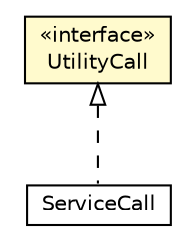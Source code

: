 #!/usr/local/bin/dot
#
# Class diagram 
# Generated by UMLGraph version R5_6-24-gf6e263 (http://www.umlgraph.org/)
#

digraph G {
	edge [fontname="Helvetica",fontsize=10,labelfontname="Helvetica",labelfontsize=10];
	node [fontname="Helvetica",fontsize=10,shape=plaintext];
	nodesep=0.25;
	ranksep=0.5;
	// org.universAAL.middleware.bus.model.matchable.UtilityCall
	c400100 [label=<<table title="org.universAAL.middleware.bus.model.matchable.UtilityCall" border="0" cellborder="1" cellspacing="0" cellpadding="2" port="p" bgcolor="lemonChiffon" href="./UtilityCall.html">
		<tr><td><table border="0" cellspacing="0" cellpadding="1">
<tr><td align="center" balign="center"> &#171;interface&#187; </td></tr>
<tr><td align="center" balign="center"> UtilityCall </td></tr>
		</table></td></tr>
		</table>>, URL="./UtilityCall.html", fontname="Helvetica", fontcolor="black", fontsize=10.0];
	// org.universAAL.middleware.service.ServiceCall
	c400158 [label=<<table title="org.universAAL.middleware.service.ServiceCall" border="0" cellborder="1" cellspacing="0" cellpadding="2" port="p" href="../../../service/ServiceCall.html">
		<tr><td><table border="0" cellspacing="0" cellpadding="1">
<tr><td align="center" balign="center"> ServiceCall </td></tr>
		</table></td></tr>
		</table>>, URL="../../../service/ServiceCall.html", fontname="Helvetica", fontcolor="black", fontsize=10.0];
	//org.universAAL.middleware.service.ServiceCall implements org.universAAL.middleware.bus.model.matchable.UtilityCall
	c400100:p -> c400158:p [dir=back,arrowtail=empty,style=dashed];
}

